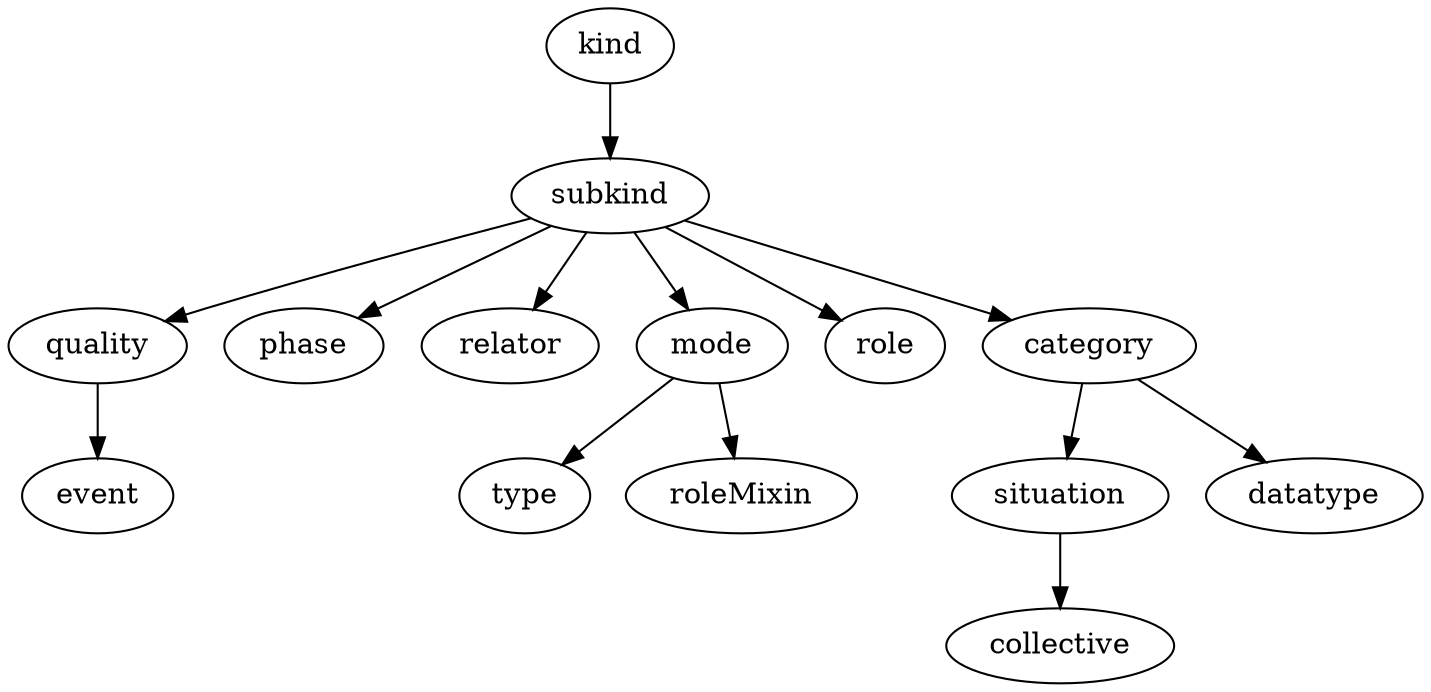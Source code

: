 strict digraph  {
kind;
subkind;
quality;
phase;
relator;
mode;
role;
category;
event;
type;
roleMixin;
situation;
datatype;
collective;
kind -> subkind;
subkind -> quality;
subkind -> phase;
subkind -> relator;
subkind -> mode;
subkind -> role;
subkind -> category;
quality -> event;
mode -> type;
mode -> roleMixin;
category -> situation;
category -> datatype;
situation -> collective;
}
